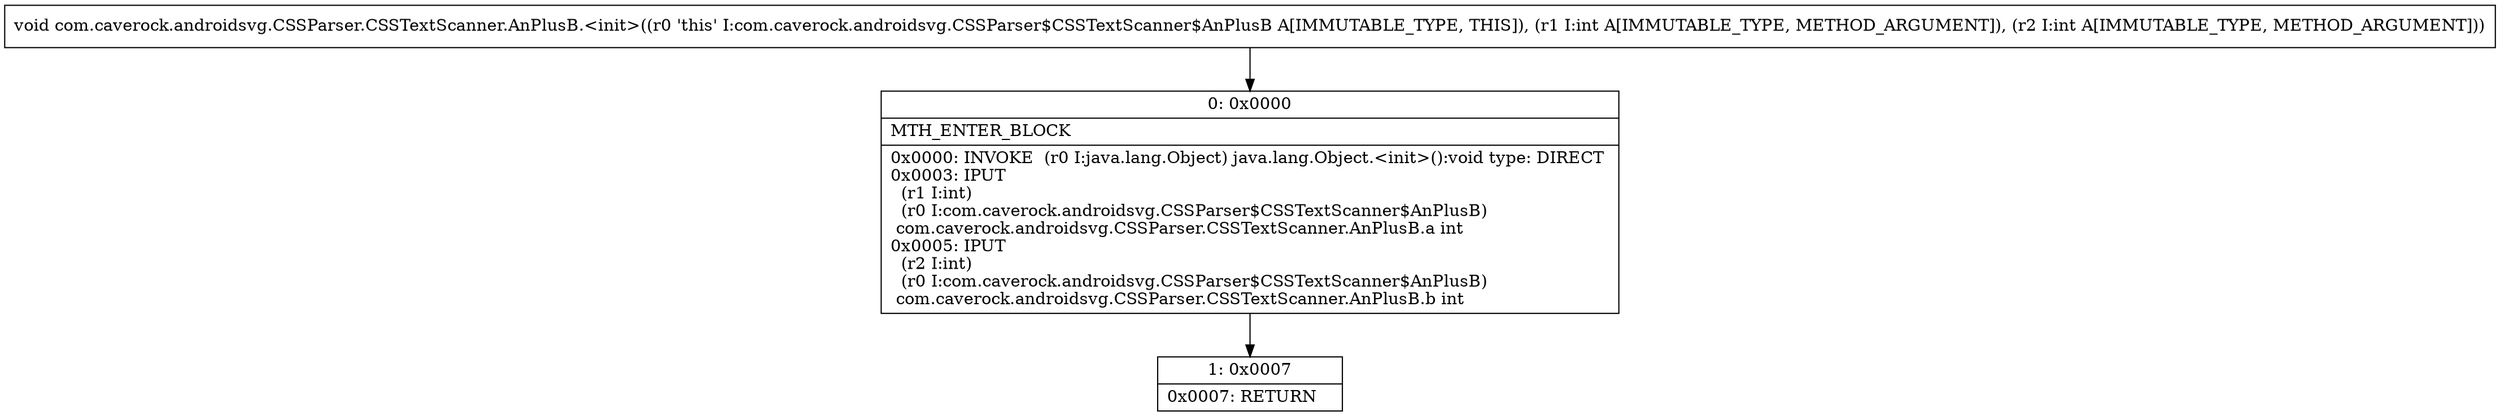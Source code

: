 digraph "CFG forcom.caverock.androidsvg.CSSParser.CSSTextScanner.AnPlusB.\<init\>(II)V" {
Node_0 [shape=record,label="{0\:\ 0x0000|MTH_ENTER_BLOCK\l|0x0000: INVOKE  (r0 I:java.lang.Object) java.lang.Object.\<init\>():void type: DIRECT \l0x0003: IPUT  \l  (r1 I:int)\l  (r0 I:com.caverock.androidsvg.CSSParser$CSSTextScanner$AnPlusB)\l com.caverock.androidsvg.CSSParser.CSSTextScanner.AnPlusB.a int \l0x0005: IPUT  \l  (r2 I:int)\l  (r0 I:com.caverock.androidsvg.CSSParser$CSSTextScanner$AnPlusB)\l com.caverock.androidsvg.CSSParser.CSSTextScanner.AnPlusB.b int \l}"];
Node_1 [shape=record,label="{1\:\ 0x0007|0x0007: RETURN   \l}"];
MethodNode[shape=record,label="{void com.caverock.androidsvg.CSSParser.CSSTextScanner.AnPlusB.\<init\>((r0 'this' I:com.caverock.androidsvg.CSSParser$CSSTextScanner$AnPlusB A[IMMUTABLE_TYPE, THIS]), (r1 I:int A[IMMUTABLE_TYPE, METHOD_ARGUMENT]), (r2 I:int A[IMMUTABLE_TYPE, METHOD_ARGUMENT])) }"];
MethodNode -> Node_0;
Node_0 -> Node_1;
}

